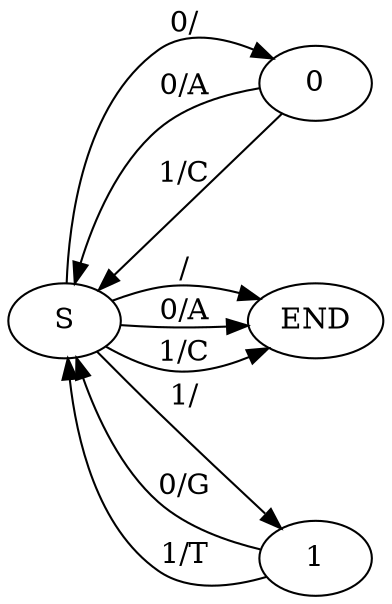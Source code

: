 digraph G {
	rankdir=LR;
	S -> 0 [label="0/"];
	S -> 1 [label="1/"];
	0 -> S [label="0/A"];
	0 -> S [label="1/C"];
	1 -> S [label="0/G"];
	1 -> S [label="1/T"];
	S -> END [label="/"];
	S -> END [label="0/A"];
	S -> END [label="1/C"];
}